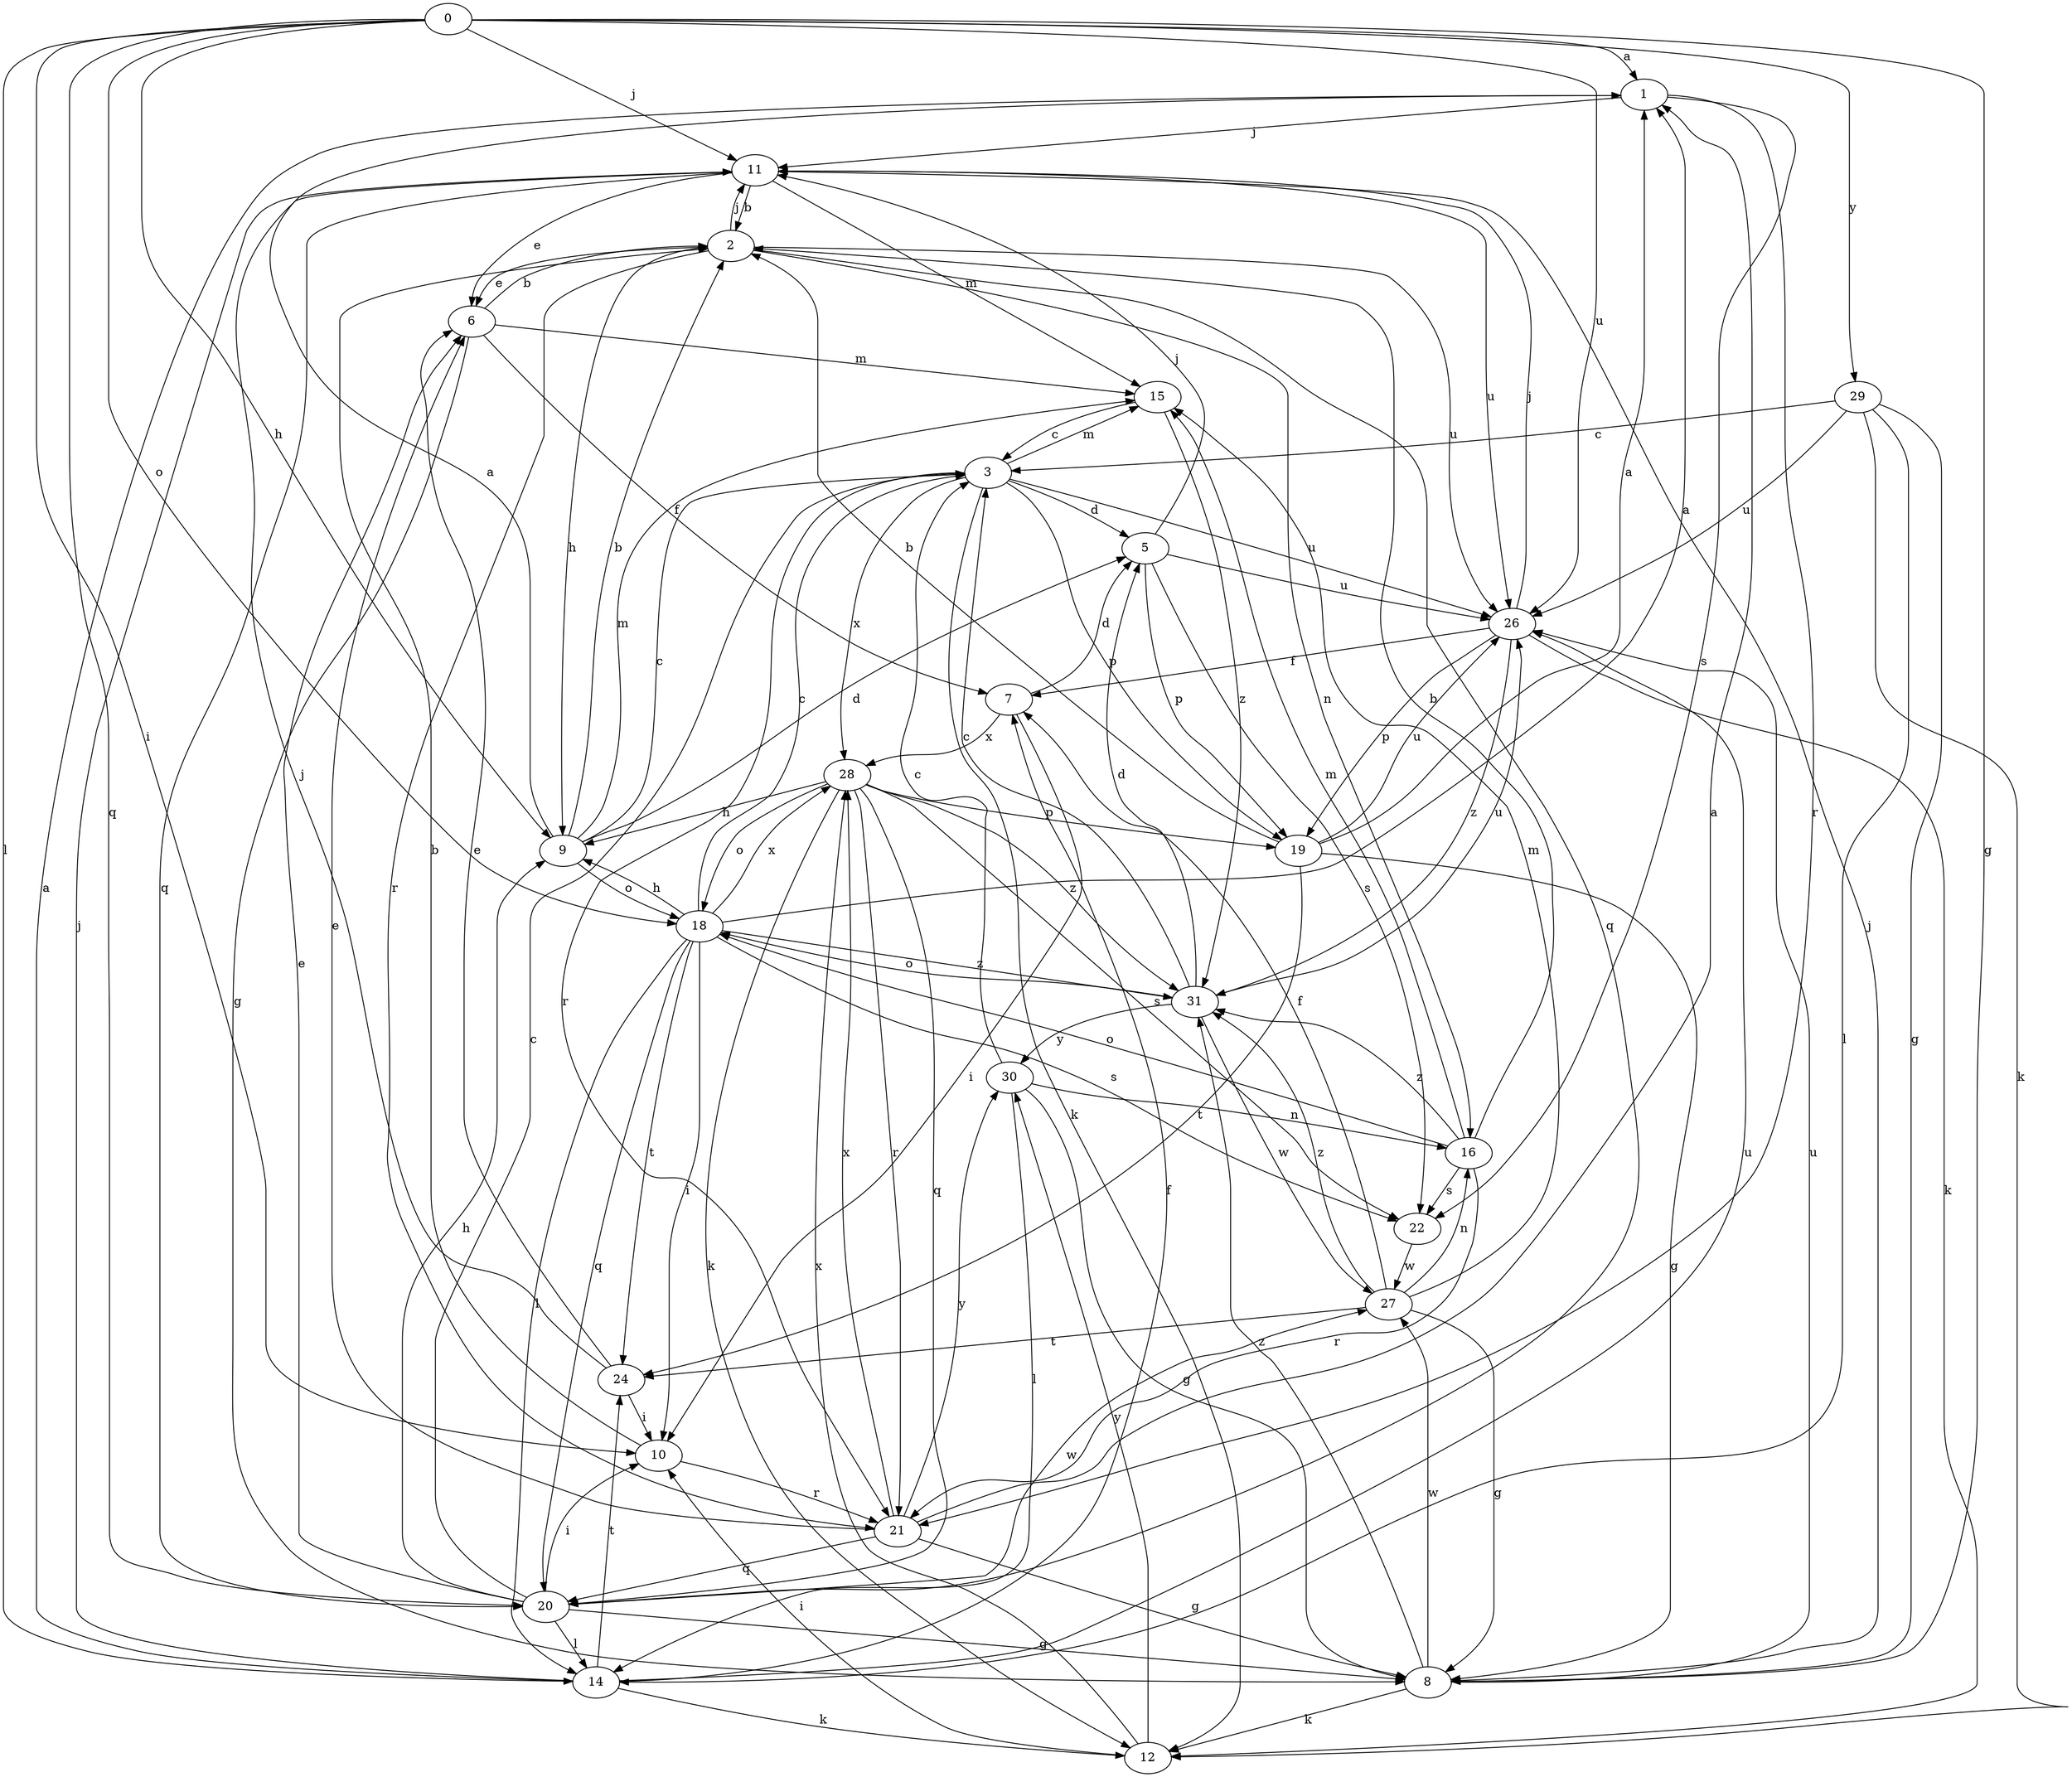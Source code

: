 strict digraph  {
1;
2;
3;
5;
6;
7;
8;
0;
9;
10;
11;
12;
14;
15;
16;
18;
19;
20;
21;
22;
24;
26;
27;
28;
29;
30;
31;
1 -> 11  [label=j];
1 -> 21  [label=r];
1 -> 22  [label=s];
2 -> 6  [label=e];
2 -> 9  [label=h];
2 -> 11  [label=j];
2 -> 16  [label=n];
2 -> 20  [label=q];
2 -> 21  [label=r];
2 -> 26  [label=u];
3 -> 5  [label=d];
3 -> 12  [label=k];
3 -> 15  [label=m];
3 -> 19  [label=p];
3 -> 21  [label=r];
3 -> 26  [label=u];
3 -> 28  [label=x];
5 -> 11  [label=j];
5 -> 19  [label=p];
5 -> 22  [label=s];
5 -> 26  [label=u];
6 -> 2  [label=b];
6 -> 7  [label=f];
6 -> 8  [label=g];
6 -> 15  [label=m];
7 -> 5  [label=d];
7 -> 10  [label=i];
7 -> 28  [label=x];
8 -> 11  [label=j];
8 -> 12  [label=k];
8 -> 26  [label=u];
8 -> 27  [label=w];
8 -> 31  [label=z];
0 -> 1  [label=a];
0 -> 8  [label=g];
0 -> 9  [label=h];
0 -> 10  [label=i];
0 -> 11  [label=j];
0 -> 14  [label=l];
0 -> 18  [label=o];
0 -> 20  [label=q];
0 -> 26  [label=u];
0 -> 29  [label=y];
9 -> 1  [label=a];
9 -> 2  [label=b];
9 -> 3  [label=c];
9 -> 5  [label=d];
9 -> 15  [label=m];
9 -> 18  [label=o];
10 -> 2  [label=b];
10 -> 21  [label=r];
11 -> 2  [label=b];
11 -> 6  [label=e];
11 -> 15  [label=m];
11 -> 20  [label=q];
11 -> 26  [label=u];
12 -> 10  [label=i];
12 -> 28  [label=x];
12 -> 30  [label=y];
14 -> 1  [label=a];
14 -> 7  [label=f];
14 -> 11  [label=j];
14 -> 12  [label=k];
14 -> 24  [label=t];
14 -> 26  [label=u];
15 -> 3  [label=c];
15 -> 31  [label=z];
16 -> 2  [label=b];
16 -> 15  [label=m];
16 -> 18  [label=o];
16 -> 21  [label=r];
16 -> 22  [label=s];
16 -> 31  [label=z];
18 -> 1  [label=a];
18 -> 3  [label=c];
18 -> 9  [label=h];
18 -> 10  [label=i];
18 -> 14  [label=l];
18 -> 20  [label=q];
18 -> 22  [label=s];
18 -> 24  [label=t];
18 -> 28  [label=x];
18 -> 31  [label=z];
19 -> 1  [label=a];
19 -> 2  [label=b];
19 -> 8  [label=g];
19 -> 24  [label=t];
19 -> 26  [label=u];
20 -> 3  [label=c];
20 -> 6  [label=e];
20 -> 8  [label=g];
20 -> 9  [label=h];
20 -> 10  [label=i];
20 -> 14  [label=l];
20 -> 27  [label=w];
21 -> 1  [label=a];
21 -> 6  [label=e];
21 -> 8  [label=g];
21 -> 20  [label=q];
21 -> 28  [label=x];
21 -> 30  [label=y];
22 -> 27  [label=w];
24 -> 6  [label=e];
24 -> 10  [label=i];
24 -> 11  [label=j];
26 -> 7  [label=f];
26 -> 11  [label=j];
26 -> 12  [label=k];
26 -> 19  [label=p];
26 -> 31  [label=z];
27 -> 7  [label=f];
27 -> 8  [label=g];
27 -> 15  [label=m];
27 -> 16  [label=n];
27 -> 24  [label=t];
27 -> 31  [label=z];
28 -> 9  [label=h];
28 -> 12  [label=k];
28 -> 18  [label=o];
28 -> 19  [label=p];
28 -> 20  [label=q];
28 -> 21  [label=r];
28 -> 22  [label=s];
28 -> 31  [label=z];
29 -> 3  [label=c];
29 -> 8  [label=g];
29 -> 12  [label=k];
29 -> 14  [label=l];
29 -> 26  [label=u];
30 -> 3  [label=c];
30 -> 8  [label=g];
30 -> 14  [label=l];
30 -> 16  [label=n];
31 -> 3  [label=c];
31 -> 5  [label=d];
31 -> 18  [label=o];
31 -> 26  [label=u];
31 -> 27  [label=w];
31 -> 30  [label=y];
}
